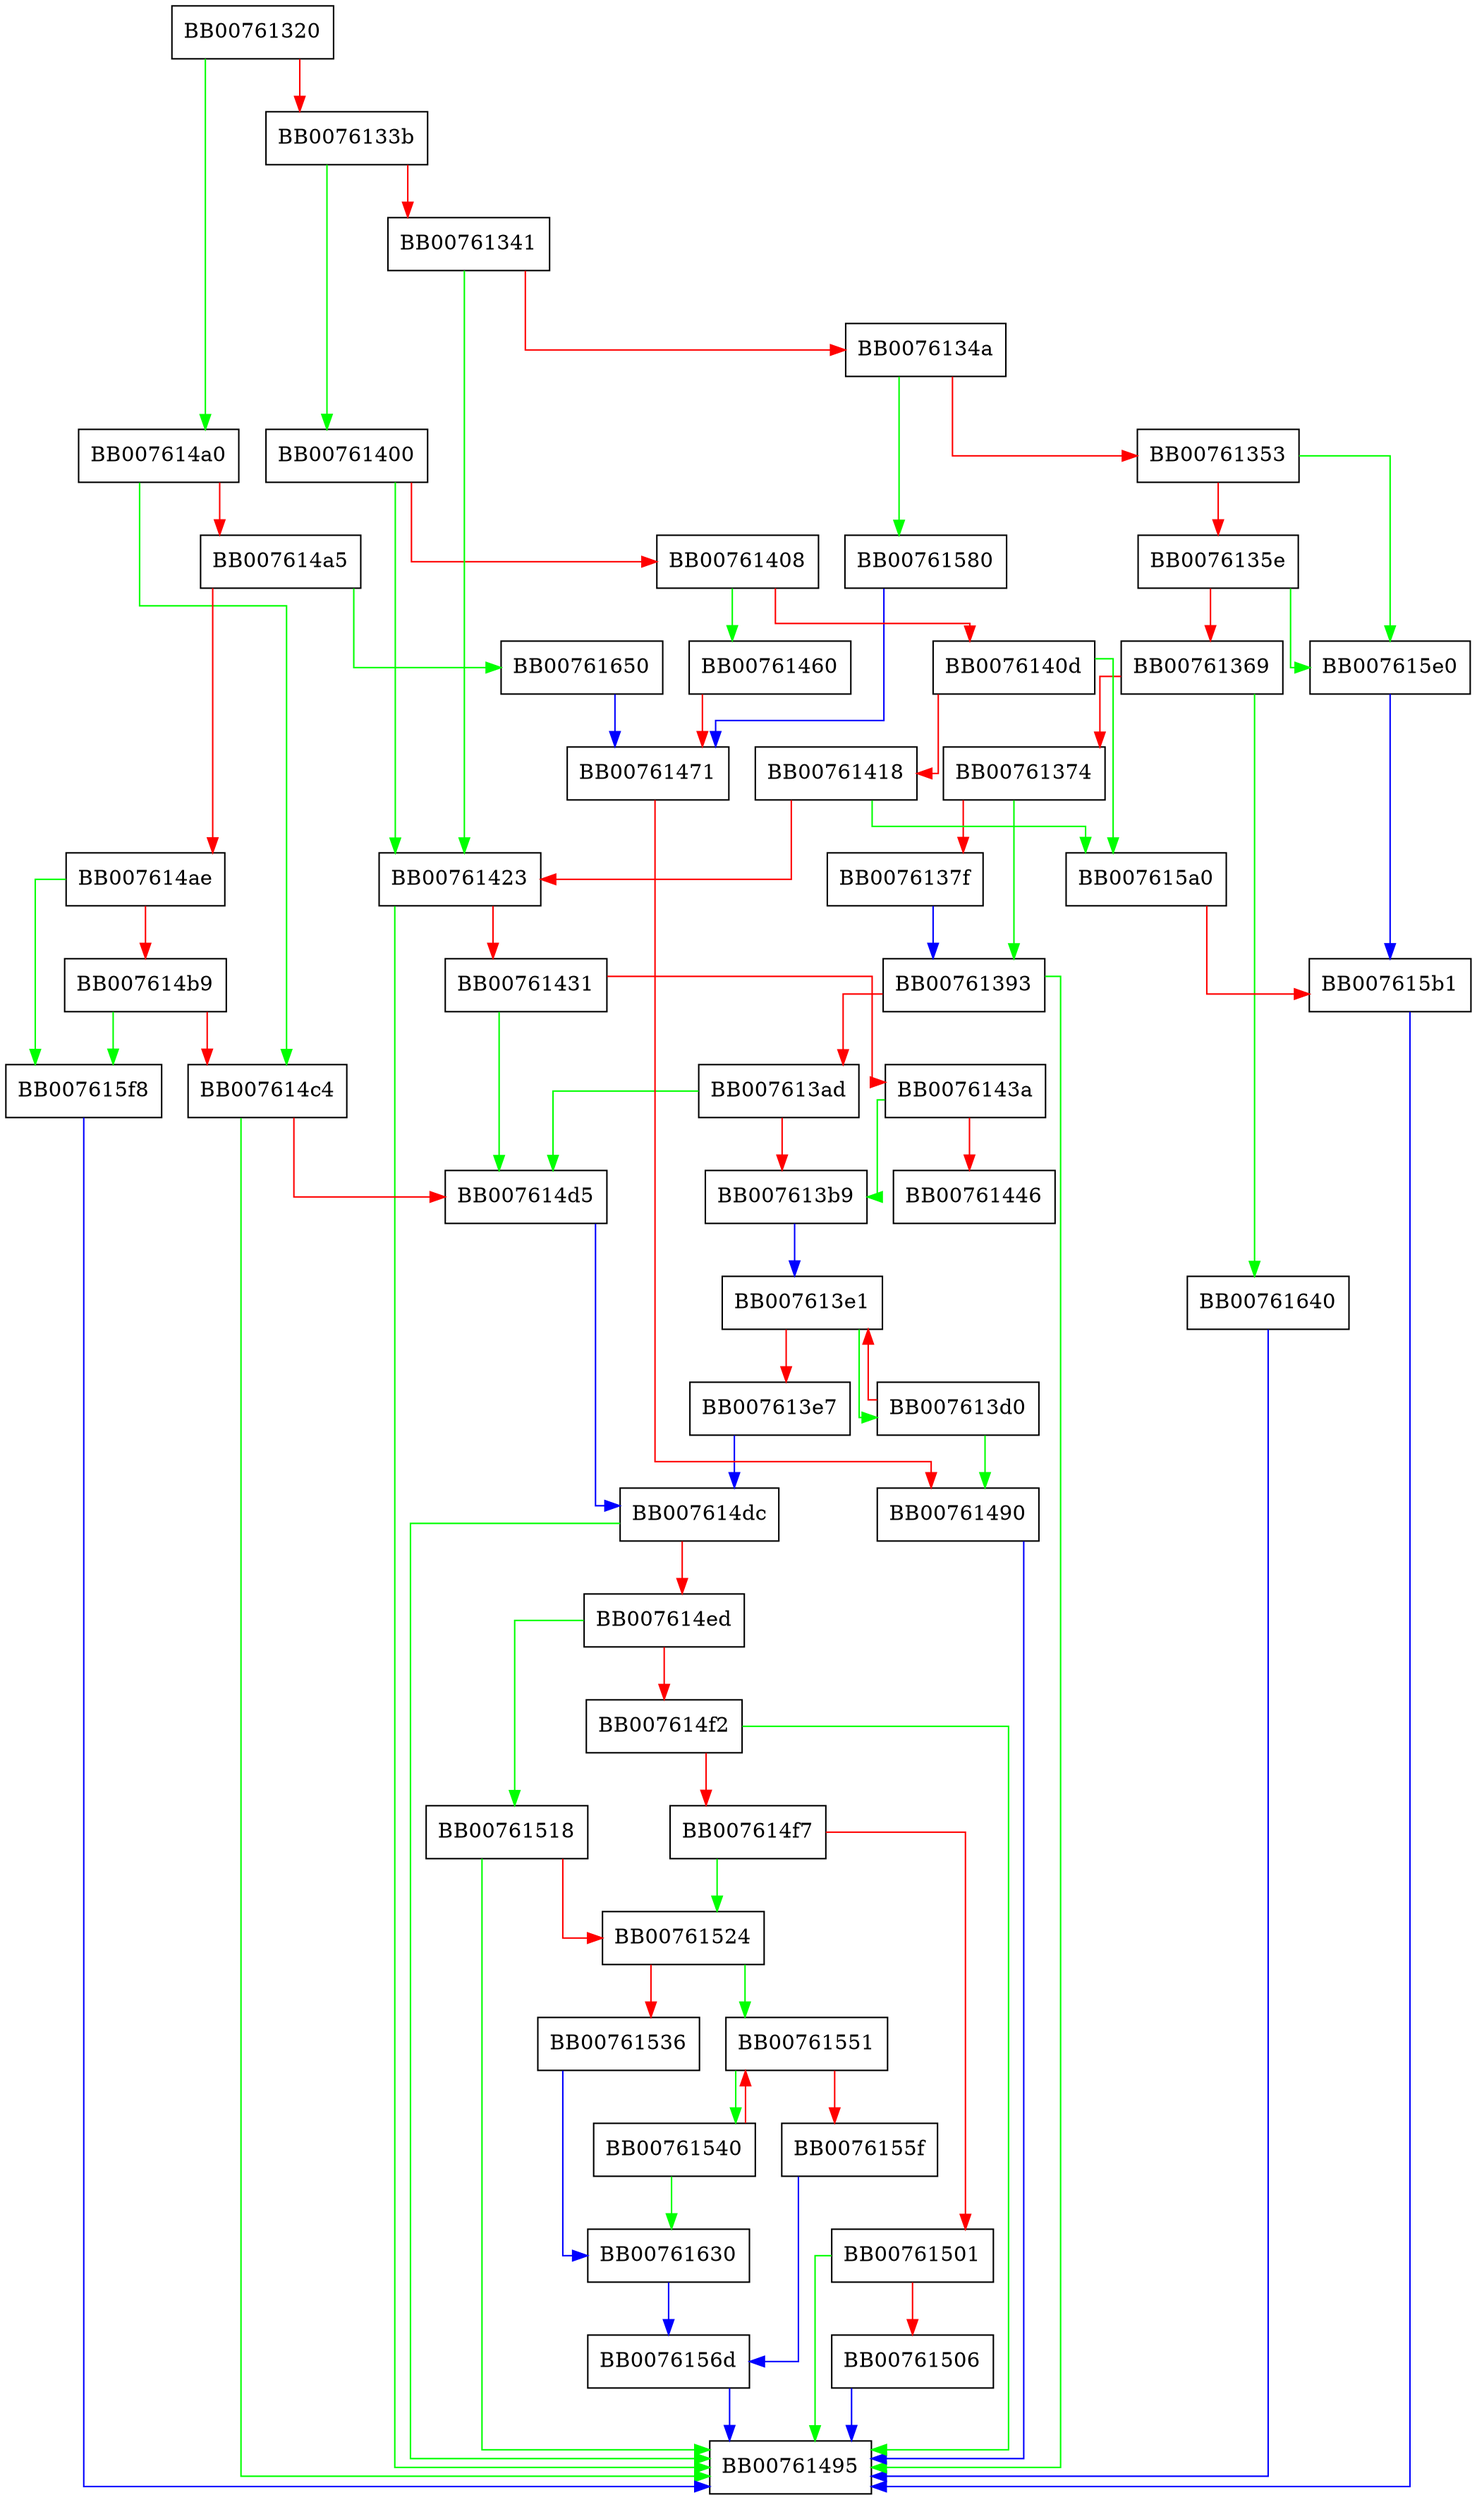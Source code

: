digraph fix_ec_kdf_type {
  node [shape="box"];
  graph [splines=ortho];
  BB00761320 -> BB007614a0 [color="green"];
  BB00761320 -> BB0076133b [color="red"];
  BB0076133b -> BB00761400 [color="green"];
  BB0076133b -> BB00761341 [color="red"];
  BB00761341 -> BB00761423 [color="green"];
  BB00761341 -> BB0076134a [color="red"];
  BB0076134a -> BB00761580 [color="green"];
  BB0076134a -> BB00761353 [color="red"];
  BB00761353 -> BB007615e0 [color="green"];
  BB00761353 -> BB0076135e [color="red"];
  BB0076135e -> BB007615e0 [color="green"];
  BB0076135e -> BB00761369 [color="red"];
  BB00761369 -> BB00761640 [color="green"];
  BB00761369 -> BB00761374 [color="red"];
  BB00761374 -> BB00761393 [color="green"];
  BB00761374 -> BB0076137f [color="red"];
  BB0076137f -> BB00761393 [color="blue"];
  BB00761393 -> BB00761495 [color="green"];
  BB00761393 -> BB007613ad [color="red"];
  BB007613ad -> BB007614d5 [color="green"];
  BB007613ad -> BB007613b9 [color="red"];
  BB007613b9 -> BB007613e1 [color="blue"];
  BB007613d0 -> BB00761490 [color="green"];
  BB007613d0 -> BB007613e1 [color="red"];
  BB007613e1 -> BB007613d0 [color="green"];
  BB007613e1 -> BB007613e7 [color="red"];
  BB007613e7 -> BB007614dc [color="blue"];
  BB00761400 -> BB00761423 [color="green"];
  BB00761400 -> BB00761408 [color="red"];
  BB00761408 -> BB00761460 [color="green"];
  BB00761408 -> BB0076140d [color="red"];
  BB0076140d -> BB007615a0 [color="green"];
  BB0076140d -> BB00761418 [color="red"];
  BB00761418 -> BB007615a0 [color="green"];
  BB00761418 -> BB00761423 [color="red"];
  BB00761423 -> BB00761495 [color="green"];
  BB00761423 -> BB00761431 [color="red"];
  BB00761431 -> BB007614d5 [color="green"];
  BB00761431 -> BB0076143a [color="red"];
  BB0076143a -> BB007613b9 [color="green"];
  BB0076143a -> BB00761446 [color="red"];
  BB00761460 -> BB00761471 [color="red"];
  BB00761471 -> BB00761490 [color="red"];
  BB00761490 -> BB00761495 [color="blue"];
  BB007614a0 -> BB007614c4 [color="green"];
  BB007614a0 -> BB007614a5 [color="red"];
  BB007614a5 -> BB00761650 [color="green"];
  BB007614a5 -> BB007614ae [color="red"];
  BB007614ae -> BB007615f8 [color="green"];
  BB007614ae -> BB007614b9 [color="red"];
  BB007614b9 -> BB007615f8 [color="green"];
  BB007614b9 -> BB007614c4 [color="red"];
  BB007614c4 -> BB00761495 [color="green"];
  BB007614c4 -> BB007614d5 [color="red"];
  BB007614d5 -> BB007614dc [color="blue"];
  BB007614dc -> BB00761495 [color="green"];
  BB007614dc -> BB007614ed [color="red"];
  BB007614ed -> BB00761518 [color="green"];
  BB007614ed -> BB007614f2 [color="red"];
  BB007614f2 -> BB00761495 [color="green"];
  BB007614f2 -> BB007614f7 [color="red"];
  BB007614f7 -> BB00761524 [color="green"];
  BB007614f7 -> BB00761501 [color="red"];
  BB00761501 -> BB00761495 [color="green"];
  BB00761501 -> BB00761506 [color="red"];
  BB00761506 -> BB00761495 [color="blue"];
  BB00761518 -> BB00761495 [color="green"];
  BB00761518 -> BB00761524 [color="red"];
  BB00761524 -> BB00761551 [color="green"];
  BB00761524 -> BB00761536 [color="red"];
  BB00761536 -> BB00761630 [color="blue"];
  BB00761540 -> BB00761630 [color="green"];
  BB00761540 -> BB00761551 [color="red"];
  BB00761551 -> BB00761540 [color="green"];
  BB00761551 -> BB0076155f [color="red"];
  BB0076155f -> BB0076156d [color="blue"];
  BB0076156d -> BB00761495 [color="blue"];
  BB00761580 -> BB00761471 [color="blue"];
  BB007615a0 -> BB007615b1 [color="red"];
  BB007615b1 -> BB00761495 [color="blue"];
  BB007615e0 -> BB007615b1 [color="blue"];
  BB007615f8 -> BB00761495 [color="blue"];
  BB00761630 -> BB0076156d [color="blue"];
  BB00761640 -> BB00761495 [color="blue"];
  BB00761650 -> BB00761471 [color="blue"];
}